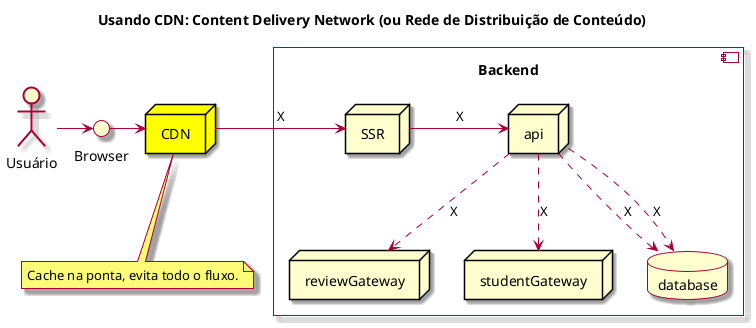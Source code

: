 @startuml

skin rose

Title: Usando CDN: Content Delivery Network (ou Rede de Distribuição de Conteúdo)

actor "Usuário" as actor
interface "Browser" as browser
node CDN as cdn #yellow

actor -> browser
browser -> cdn

component "Backend\n" {

  node SSR
  node "api" as backend
  node reviewGateway as reviewGateway
  node studentGateway as studentGateway
  database database

  cdn -> SSR: X
  SSR -> backend: X
  backend ..> database: X
  backend ..> database: X
  backend ..> reviewGateway: X
  backend ..> studentGateway: X
}

note bottom of cdn: Cache na ponta, evita todo o fluxo.

@enduml